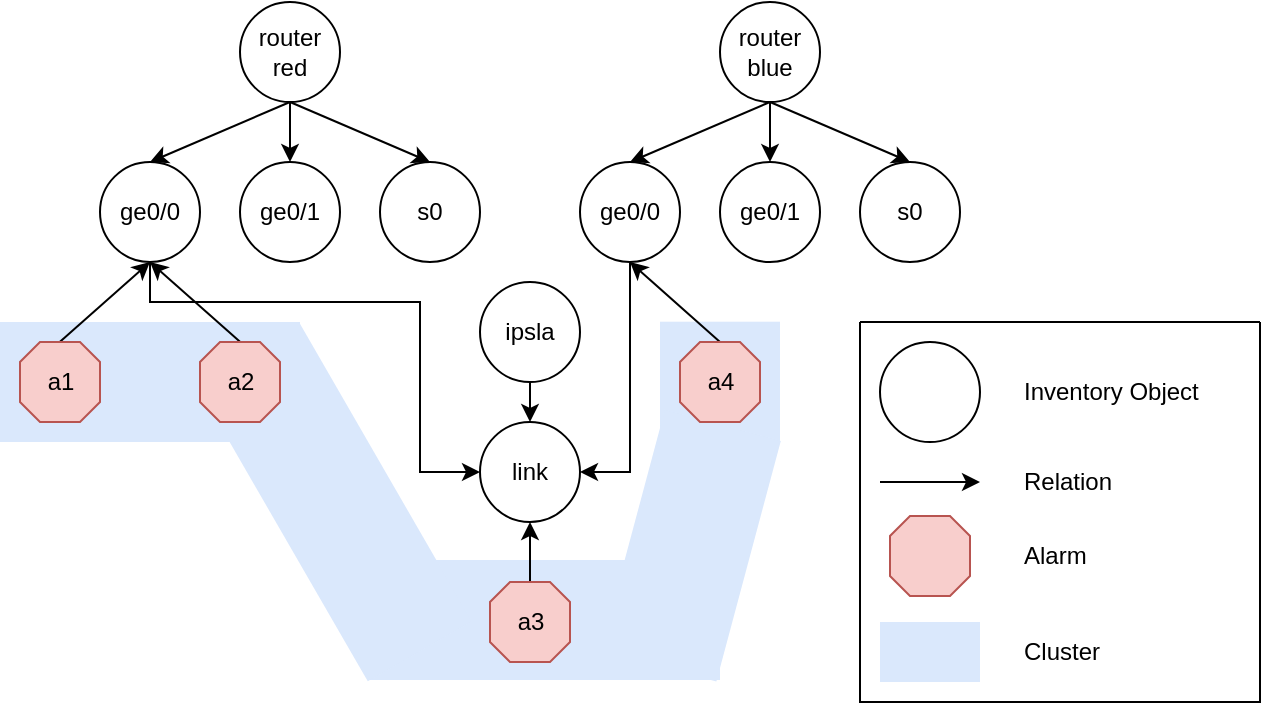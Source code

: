 <mxfile version="20.3.0" type="device"><diagram id="R8fIsO0L7s2Woqfszged" name="Page-1"><mxGraphModel dx="919" dy="701" grid="1" gridSize="10" guides="1" tooltips="1" connect="1" arrows="1" fold="1" page="1" pageScale="1" pageWidth="850" pageHeight="1100" math="0" shadow="0"><root><mxCell id="0"/><mxCell id="1" parent="0"/><mxCell id="QdDcS_dgXA-jWjG45yJf-73" value="" style="rounded=0;whiteSpace=wrap;html=1;fillColor=#dae8fc;strokeColor=none;glass=0;" vertex="1" parent="1"><mxGeometry x="360" y="329.85" width="60" height="60" as="geometry"/></mxCell><mxCell id="QdDcS_dgXA-jWjG45yJf-72" value="" style="rounded=0;whiteSpace=wrap;html=1;fillColor=#dae8fc;strokeColor=none;glass=0;rotation=-75;" vertex="1" parent="1"><mxGeometry x="313.07" y="411.81" width="124.5" height="60" as="geometry"/></mxCell><mxCell id="QdDcS_dgXA-jWjG45yJf-71" value="" style="rounded=0;whiteSpace=wrap;html=1;fillColor=#dae8fc;strokeColor=none;glass=0;" vertex="1" parent="1"><mxGeometry x="214" y="449" width="176" height="60" as="geometry"/></mxCell><mxCell id="QdDcS_dgXA-jWjG45yJf-70" value="" style="rounded=0;whiteSpace=wrap;html=1;fillColor=#dae8fc;strokeColor=none;glass=0;rotation=60;" vertex="1" parent="1"><mxGeometry x="110.31" y="389.85" width="172.75" height="60" as="geometry"/></mxCell><mxCell id="QdDcS_dgXA-jWjG45yJf-69" value="" style="rounded=0;whiteSpace=wrap;html=1;fillColor=#dae8fc;strokeColor=none;glass=0;" vertex="1" parent="1"><mxGeometry x="30" y="330" width="150" height="60" as="geometry"/></mxCell><mxCell id="QdDcS_dgXA-jWjG45yJf-6" style="rounded=0;orthogonalLoop=1;jettySize=auto;html=1;exitX=0.5;exitY=1;exitDx=0;exitDy=0;entryX=0.5;entryY=0;entryDx=0;entryDy=0;" edge="1" parent="1" source="QdDcS_dgXA-jWjG45yJf-1" target="QdDcS_dgXA-jWjG45yJf-3"><mxGeometry relative="1" as="geometry"/></mxCell><mxCell id="QdDcS_dgXA-jWjG45yJf-7" style="edgeStyle=none;rounded=0;orthogonalLoop=1;jettySize=auto;html=1;exitX=0.5;exitY=1;exitDx=0;exitDy=0;entryX=0.5;entryY=0;entryDx=0;entryDy=0;" edge="1" parent="1" source="QdDcS_dgXA-jWjG45yJf-1" target="QdDcS_dgXA-jWjG45yJf-4"><mxGeometry relative="1" as="geometry"/></mxCell><mxCell id="QdDcS_dgXA-jWjG45yJf-8" style="edgeStyle=none;rounded=0;orthogonalLoop=1;jettySize=auto;html=1;exitX=0.5;exitY=1;exitDx=0;exitDy=0;entryX=0.5;entryY=0;entryDx=0;entryDy=0;" edge="1" parent="1" source="QdDcS_dgXA-jWjG45yJf-1" target="QdDcS_dgXA-jWjG45yJf-5"><mxGeometry relative="1" as="geometry"/></mxCell><mxCell id="QdDcS_dgXA-jWjG45yJf-1" value="router&lt;br&gt;red" style="ellipse;whiteSpace=wrap;html=1;aspect=fixed;" vertex="1" parent="1"><mxGeometry x="150" y="170" width="50" height="50" as="geometry"/></mxCell><mxCell id="QdDcS_dgXA-jWjG45yJf-13" style="edgeStyle=none;rounded=0;orthogonalLoop=1;jettySize=auto;html=1;exitX=0.5;exitY=1;exitDx=0;exitDy=0;entryX=0.5;entryY=0;entryDx=0;entryDy=0;" edge="1" parent="1" source="QdDcS_dgXA-jWjG45yJf-2" target="QdDcS_dgXA-jWjG45yJf-10"><mxGeometry relative="1" as="geometry"/></mxCell><mxCell id="QdDcS_dgXA-jWjG45yJf-14" style="edgeStyle=none;rounded=0;orthogonalLoop=1;jettySize=auto;html=1;exitX=0.5;exitY=1;exitDx=0;exitDy=0;entryX=0.5;entryY=0;entryDx=0;entryDy=0;" edge="1" parent="1" source="QdDcS_dgXA-jWjG45yJf-2" target="QdDcS_dgXA-jWjG45yJf-11"><mxGeometry relative="1" as="geometry"/></mxCell><mxCell id="QdDcS_dgXA-jWjG45yJf-15" style="edgeStyle=none;rounded=0;orthogonalLoop=1;jettySize=auto;html=1;exitX=0.5;exitY=1;exitDx=0;exitDy=0;entryX=0.5;entryY=0;entryDx=0;entryDy=0;" edge="1" parent="1" source="QdDcS_dgXA-jWjG45yJf-2" target="QdDcS_dgXA-jWjG45yJf-12"><mxGeometry relative="1" as="geometry"/></mxCell><mxCell id="QdDcS_dgXA-jWjG45yJf-2" value="router&lt;br&gt;blue" style="ellipse;whiteSpace=wrap;html=1;aspect=fixed;" vertex="1" parent="1"><mxGeometry x="390" y="170" width="50" height="50" as="geometry"/></mxCell><mxCell id="QdDcS_dgXA-jWjG45yJf-22" style="edgeStyle=orthogonalEdgeStyle;rounded=0;orthogonalLoop=1;jettySize=auto;html=1;exitX=0.5;exitY=1;exitDx=0;exitDy=0;entryX=0;entryY=0.5;entryDx=0;entryDy=0;" edge="1" parent="1" source="QdDcS_dgXA-jWjG45yJf-3" target="QdDcS_dgXA-jWjG45yJf-20"><mxGeometry relative="1" as="geometry"><Array as="points"><mxPoint x="105" y="320"/><mxPoint x="240" y="320"/><mxPoint x="240" y="405"/></Array></mxGeometry></mxCell><mxCell id="QdDcS_dgXA-jWjG45yJf-36" style="rounded=0;orthogonalLoop=1;jettySize=auto;html=1;elbow=vertical;entryX=0.5;entryY=1;entryDx=0;entryDy=0;exitX=0.5;exitY=-0.004;exitDx=0;exitDy=0;exitPerimeter=0;" edge="1" parent="1" source="QdDcS_dgXA-jWjG45yJf-30" target="QdDcS_dgXA-jWjG45yJf-3"><mxGeometry relative="1" as="geometry"/></mxCell><mxCell id="QdDcS_dgXA-jWjG45yJf-37" style="edgeStyle=none;rounded=0;orthogonalLoop=1;jettySize=auto;html=1;exitX=0.5;exitY=-0.004;exitDx=0;exitDy=0;entryX=0.5;entryY=1;entryDx=0;entryDy=0;elbow=vertical;exitPerimeter=0;" edge="1" parent="1" source="QdDcS_dgXA-jWjG45yJf-31" target="QdDcS_dgXA-jWjG45yJf-3"><mxGeometry relative="1" as="geometry"/></mxCell><mxCell id="QdDcS_dgXA-jWjG45yJf-3" value="ge0/0" style="ellipse;whiteSpace=wrap;html=1;aspect=fixed;" vertex="1" parent="1"><mxGeometry x="80" y="250" width="50" height="50" as="geometry"/></mxCell><mxCell id="QdDcS_dgXA-jWjG45yJf-4" value="ge0/1" style="ellipse;whiteSpace=wrap;html=1;aspect=fixed;" vertex="1" parent="1"><mxGeometry x="150" y="250" width="50" height="50" as="geometry"/></mxCell><mxCell id="QdDcS_dgXA-jWjG45yJf-5" value="s0" style="ellipse;whiteSpace=wrap;html=1;aspect=fixed;" vertex="1" parent="1"><mxGeometry x="220" y="250" width="50" height="50" as="geometry"/></mxCell><mxCell id="QdDcS_dgXA-jWjG45yJf-24" style="edgeStyle=orthogonalEdgeStyle;rounded=0;orthogonalLoop=1;jettySize=auto;elbow=vertical;html=1;exitX=0.5;exitY=1;exitDx=0;exitDy=0;entryX=1;entryY=0.5;entryDx=0;entryDy=0;" edge="1" parent="1" source="QdDcS_dgXA-jWjG45yJf-10" target="QdDcS_dgXA-jWjG45yJf-20"><mxGeometry relative="1" as="geometry"/></mxCell><mxCell id="QdDcS_dgXA-jWjG45yJf-41" style="edgeStyle=none;rounded=0;orthogonalLoop=1;jettySize=auto;html=1;exitX=0.5;exitY=0;exitDx=0;exitDy=0;entryX=0.5;entryY=1;entryDx=0;entryDy=0;elbow=vertical;exitPerimeter=0;" edge="1" parent="1" source="QdDcS_dgXA-jWjG45yJf-40" target="QdDcS_dgXA-jWjG45yJf-10"><mxGeometry relative="1" as="geometry"/></mxCell><mxCell id="QdDcS_dgXA-jWjG45yJf-10" value="ge0/0" style="ellipse;whiteSpace=wrap;html=1;aspect=fixed;" vertex="1" parent="1"><mxGeometry x="320" y="250" width="50" height="50" as="geometry"/></mxCell><mxCell id="QdDcS_dgXA-jWjG45yJf-11" value="ge0/1" style="ellipse;whiteSpace=wrap;html=1;aspect=fixed;" vertex="1" parent="1"><mxGeometry x="390" y="250" width="50" height="50" as="geometry"/></mxCell><mxCell id="QdDcS_dgXA-jWjG45yJf-12" value="s0" style="ellipse;whiteSpace=wrap;html=1;aspect=fixed;" vertex="1" parent="1"><mxGeometry x="460" y="250" width="50" height="50" as="geometry"/></mxCell><mxCell id="QdDcS_dgXA-jWjG45yJf-21" style="edgeStyle=none;rounded=0;orthogonalLoop=1;jettySize=auto;html=1;exitX=0.5;exitY=1;exitDx=0;exitDy=0;entryX=0.5;entryY=0;entryDx=0;entryDy=0;" edge="1" parent="1" source="QdDcS_dgXA-jWjG45yJf-19" target="QdDcS_dgXA-jWjG45yJf-20"><mxGeometry relative="1" as="geometry"/></mxCell><mxCell id="QdDcS_dgXA-jWjG45yJf-19" value="ipsla" style="ellipse;whiteSpace=wrap;html=1;aspect=fixed;" vertex="1" parent="1"><mxGeometry x="270" y="310" width="50" height="50" as="geometry"/></mxCell><mxCell id="QdDcS_dgXA-jWjG45yJf-39" style="edgeStyle=none;rounded=0;orthogonalLoop=1;jettySize=auto;html=1;elbow=vertical;entryX=0.5;entryY=1;entryDx=0;entryDy=0;" edge="1" parent="1" source="QdDcS_dgXA-jWjG45yJf-38" target="QdDcS_dgXA-jWjG45yJf-20"><mxGeometry relative="1" as="geometry"/></mxCell><mxCell id="QdDcS_dgXA-jWjG45yJf-20" value="link" style="ellipse;whiteSpace=wrap;html=1;aspect=fixed;" vertex="1" parent="1"><mxGeometry x="270" y="380" width="50" height="50" as="geometry"/></mxCell><mxCell id="QdDcS_dgXA-jWjG45yJf-25" value="" style="swimlane;startSize=0;" vertex="1" parent="1"><mxGeometry x="460" y="330" width="200" height="190" as="geometry"><mxRectangle x="410" y="320" width="50" height="40" as="alternateBounds"/></mxGeometry></mxCell><mxCell id="QdDcS_dgXA-jWjG45yJf-26" value="" style="ellipse;whiteSpace=wrap;html=1;aspect=fixed;" vertex="1" parent="QdDcS_dgXA-jWjG45yJf-25"><mxGeometry x="10" y="10" width="50" height="50" as="geometry"/></mxCell><mxCell id="QdDcS_dgXA-jWjG45yJf-27" value="Inventory Object" style="text;html=1;strokeColor=none;fillColor=none;align=left;verticalAlign=middle;whiteSpace=wrap;rounded=0;" vertex="1" parent="QdDcS_dgXA-jWjG45yJf-25"><mxGeometry x="80" y="20" width="100" height="30" as="geometry"/></mxCell><mxCell id="QdDcS_dgXA-jWjG45yJf-28" value="" style="endArrow=classic;html=1;rounded=0;elbow=vertical;" edge="1" parent="QdDcS_dgXA-jWjG45yJf-25"><mxGeometry width="50" height="50" relative="1" as="geometry"><mxPoint x="10" y="80" as="sourcePoint"/><mxPoint x="60" y="80" as="targetPoint"/></mxGeometry></mxCell><mxCell id="QdDcS_dgXA-jWjG45yJf-29" value="Relation" style="text;html=1;strokeColor=none;fillColor=none;align=left;verticalAlign=middle;whiteSpace=wrap;rounded=0;" vertex="1" parent="QdDcS_dgXA-jWjG45yJf-25"><mxGeometry x="80" y="65" width="100" height="30" as="geometry"/></mxCell><mxCell id="QdDcS_dgXA-jWjG45yJf-74" value="" style="verticalLabelPosition=middle;verticalAlign=middle;html=1;shape=mxgraph.basic.polygon;polyCoords=[[0.25,0],[0.75,0],[1,0.25],[1,0.75],[0.75,1],[0.25,1],[0,0.75],[0,0.25]];polyline=0;labelPosition=center;align=center;fillColor=#f8cecc;strokeColor=#b85450;aspect=fixed;" vertex="1" parent="QdDcS_dgXA-jWjG45yJf-25"><mxGeometry x="15" y="97" width="40" height="40" as="geometry"/></mxCell><mxCell id="QdDcS_dgXA-jWjG45yJf-75" value="Alarm" style="text;html=1;strokeColor=none;fillColor=none;align=left;verticalAlign=middle;whiteSpace=wrap;rounded=0;" vertex="1" parent="QdDcS_dgXA-jWjG45yJf-25"><mxGeometry x="80" y="102" width="100" height="30" as="geometry"/></mxCell><mxCell id="QdDcS_dgXA-jWjG45yJf-76" value="" style="rounded=0;whiteSpace=wrap;html=1;fillColor=#dae8fc;strokeColor=none;glass=0;" vertex="1" parent="QdDcS_dgXA-jWjG45yJf-25"><mxGeometry x="10" y="150" width="50" height="30" as="geometry"/></mxCell><mxCell id="QdDcS_dgXA-jWjG45yJf-77" value="Cluster" style="text;html=1;strokeColor=none;fillColor=none;align=left;verticalAlign=middle;whiteSpace=wrap;rounded=0;" vertex="1" parent="QdDcS_dgXA-jWjG45yJf-25"><mxGeometry x="80" y="150" width="100" height="30" as="geometry"/></mxCell><mxCell id="QdDcS_dgXA-jWjG45yJf-30" value="a1&lt;br&gt;" style="verticalLabelPosition=middle;verticalAlign=middle;html=1;shape=mxgraph.basic.polygon;polyCoords=[[0.25,0],[0.75,0],[1,0.25],[1,0.75],[0.75,1],[0.25,1],[0,0.75],[0,0.25]];polyline=0;labelPosition=center;align=center;fillColor=#f8cecc;strokeColor=#b85450;aspect=fixed;" vertex="1" parent="1"><mxGeometry x="40" y="340" width="40" height="40" as="geometry"/></mxCell><mxCell id="QdDcS_dgXA-jWjG45yJf-31" value="a2" style="verticalLabelPosition=middle;verticalAlign=middle;html=1;shape=mxgraph.basic.polygon;polyCoords=[[0.25,0],[0.75,0],[1,0.25],[1,0.75],[0.75,1],[0.25,1],[0,0.75],[0,0.25]];polyline=0;labelPosition=center;align=center;fillColor=#f8cecc;strokeColor=#b85450;aspect=fixed;" vertex="1" parent="1"><mxGeometry x="130" y="340" width="40" height="40" as="geometry"/></mxCell><mxCell id="QdDcS_dgXA-jWjG45yJf-38" value="a3" style="verticalLabelPosition=middle;verticalAlign=middle;html=1;shape=mxgraph.basic.polygon;polyCoords=[[0.25,0],[0.75,0],[1,0.25],[1,0.75],[0.75,1],[0.25,1],[0,0.75],[0,0.25]];polyline=0;labelPosition=center;align=center;fillColor=#f8cecc;strokeColor=#b85450;aspect=fixed;" vertex="1" parent="1"><mxGeometry x="275" y="460" width="40" height="40" as="geometry"/></mxCell><mxCell id="QdDcS_dgXA-jWjG45yJf-40" value="a4" style="verticalLabelPosition=middle;verticalAlign=middle;html=1;shape=mxgraph.basic.polygon;polyCoords=[[0.25,0],[0.75,0],[1,0.25],[1,0.75],[0.75,1],[0.25,1],[0,0.75],[0,0.25]];polyline=0;labelPosition=center;align=center;fillColor=#f8cecc;strokeColor=#b85450;aspect=fixed;" vertex="1" parent="1"><mxGeometry x="370" y="340" width="40" height="40" as="geometry"/></mxCell></root></mxGraphModel></diagram></mxfile>